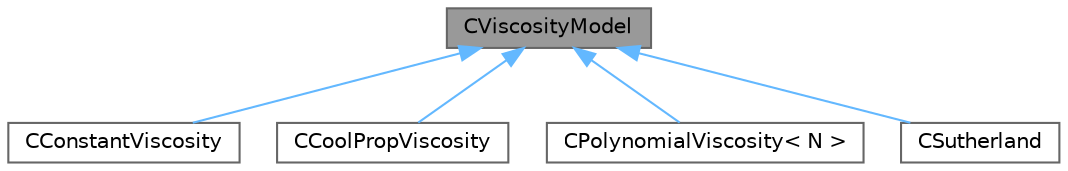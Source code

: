 digraph "CViscosityModel"
{
 // LATEX_PDF_SIZE
  bgcolor="transparent";
  edge [fontname=Helvetica,fontsize=10,labelfontname=Helvetica,labelfontsize=10];
  node [fontname=Helvetica,fontsize=10,shape=box,height=0.2,width=0.4];
  Node1 [id="Node000001",label="CViscosityModel",height=0.2,width=0.4,color="gray40", fillcolor="grey60", style="filled", fontcolor="black",tooltip="Interface class for defining the laminar viscosity model."];
  Node1 -> Node2 [id="edge1_Node000001_Node000002",dir="back",color="steelblue1",style="solid",tooltip=" "];
  Node2 [id="Node000002",label="CConstantViscosity",height=0.2,width=0.4,color="gray40", fillcolor="white", style="filled",URL="$classCConstantViscosity.html",tooltip="Defines a constant viscosity model."];
  Node1 -> Node3 [id="edge2_Node000001_Node000003",dir="back",color="steelblue1",style="solid",tooltip=" "];
  Node3 [id="Node000003",label="CCoolPropViscosity",height=0.2,width=0.4,color="gray40", fillcolor="white", style="filled",URL="$classCCoolPropViscosity.html",tooltip="Defines CoolProp viscosity model."];
  Node1 -> Node4 [id="edge3_Node000001_Node000004",dir="back",color="steelblue1",style="solid",tooltip=" "];
  Node4 [id="Node000004",label="CPolynomialViscosity\< N \>",height=0.2,width=0.4,color="gray40", fillcolor="white", style="filled",URL="$classCPolynomialViscosity.html",tooltip="Defines laminar viscosity as a polynomial function of temperature."];
  Node1 -> Node5 [id="edge4_Node000001_Node000005",dir="back",color="steelblue1",style="solid",tooltip=" "];
  Node5 [id="Node000005",label="CSutherland",height=0.2,width=0.4,color="gray40", fillcolor="white", style="filled",URL="$classCSutherland.html",tooltip="Defines Sutherland's Law for laminar viscosity."];
}
